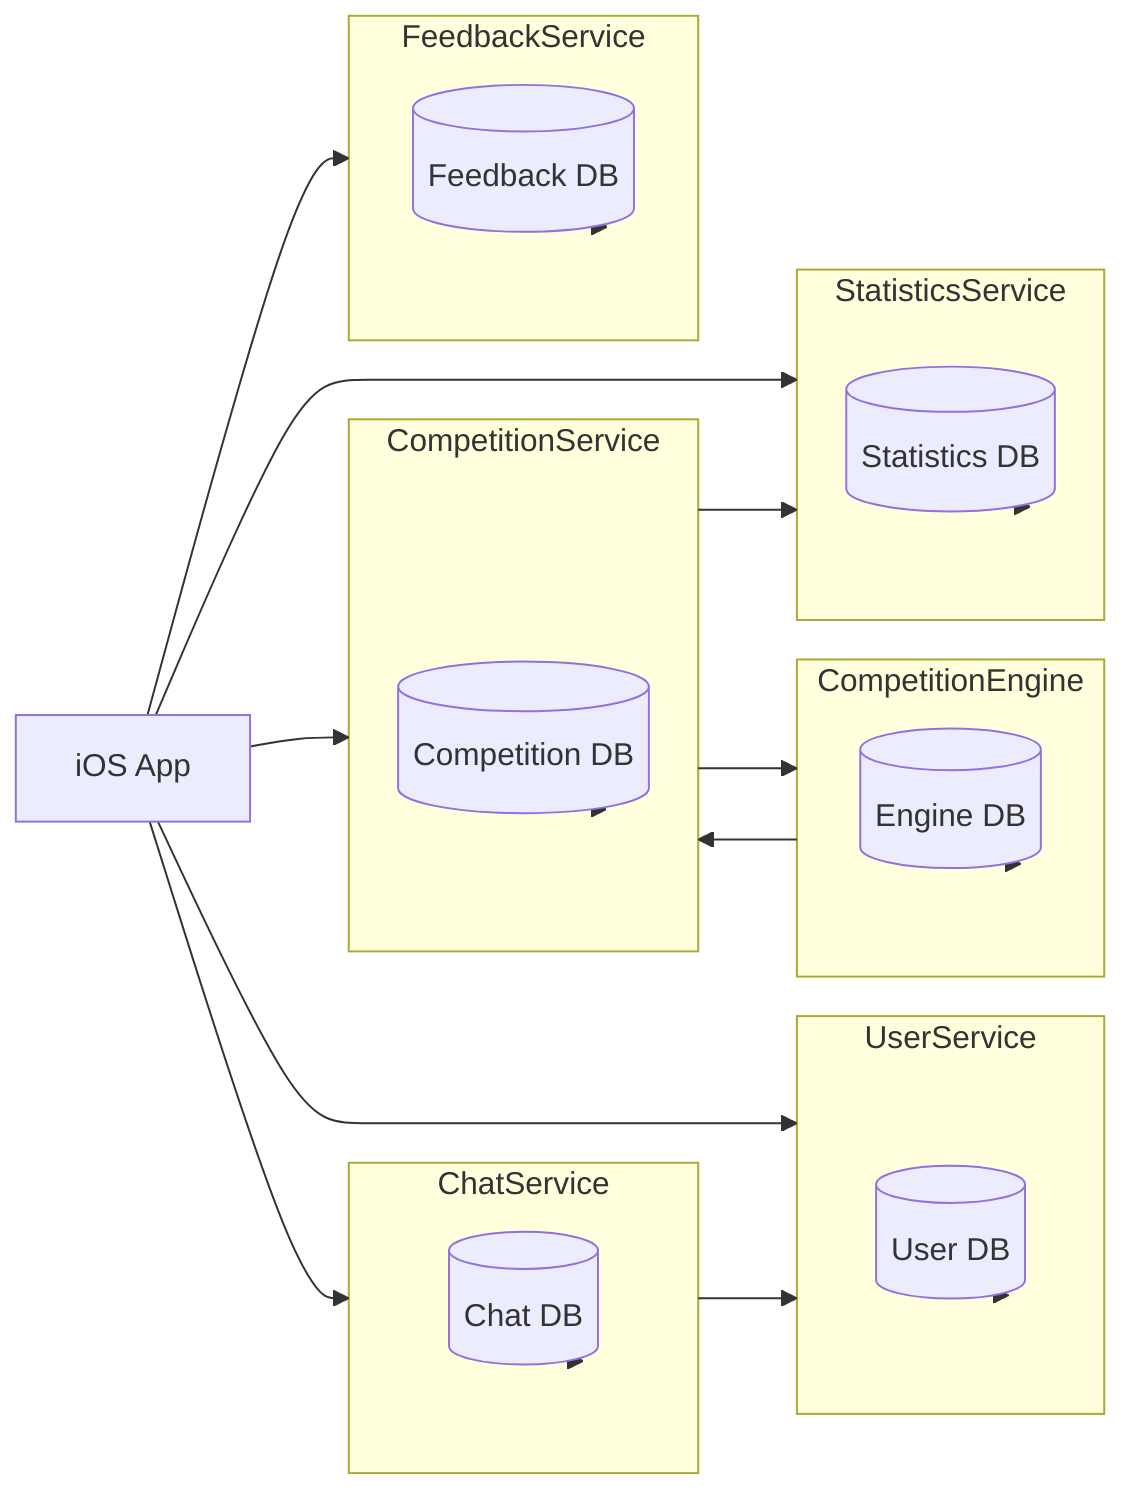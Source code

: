 flowchart LR
    %% Клиентское приложение iOS
    IOS[iOS App]

    %% Вызовы с iOS
    IOS --> UserService
    IOS --> CompetitionService
    IOS --> ChatService
    IOS --> StatisticsService
    IOS --> FeedbackService

    %% Микросервисы и их БД
    subgraph UserService [UserService]
        UserDB[(User DB)]
    end
    subgraph ChatService [ChatService]
        ChatDB[(Chat DB)]
    end
    subgraph CompetitionService [CompetitionService]
        CompetitionDB[(Competition DB)]
    end
    subgraph CompetitionEngine [CompetitionEngine]
        EngineDB[(Engine DB)]
    end
    subgraph StatisticsService [StatisticsService]
        StatisticsDB[(Statistics DB)]
    end
    subgraph FeedbackService [FeedbackService]
        FeedbackDB[(Feedback DB)]
    end

    %% Связи между сервисами и их базами
    UserService --> UserDB
    ChatService --> ChatDB
    CompetitionService --> CompetitionDB
    CompetitionEngine --> EngineDB
    StatisticsService --> StatisticsDB
    FeedbackService --> FeedbackDB

    %% Взаимодействие между сервисами
    CompetitionService --> CompetitionEngine
    CompetitionEngine --> CompetitionService

    CompetitionService --> StatisticsService

    ChatService --> UserService